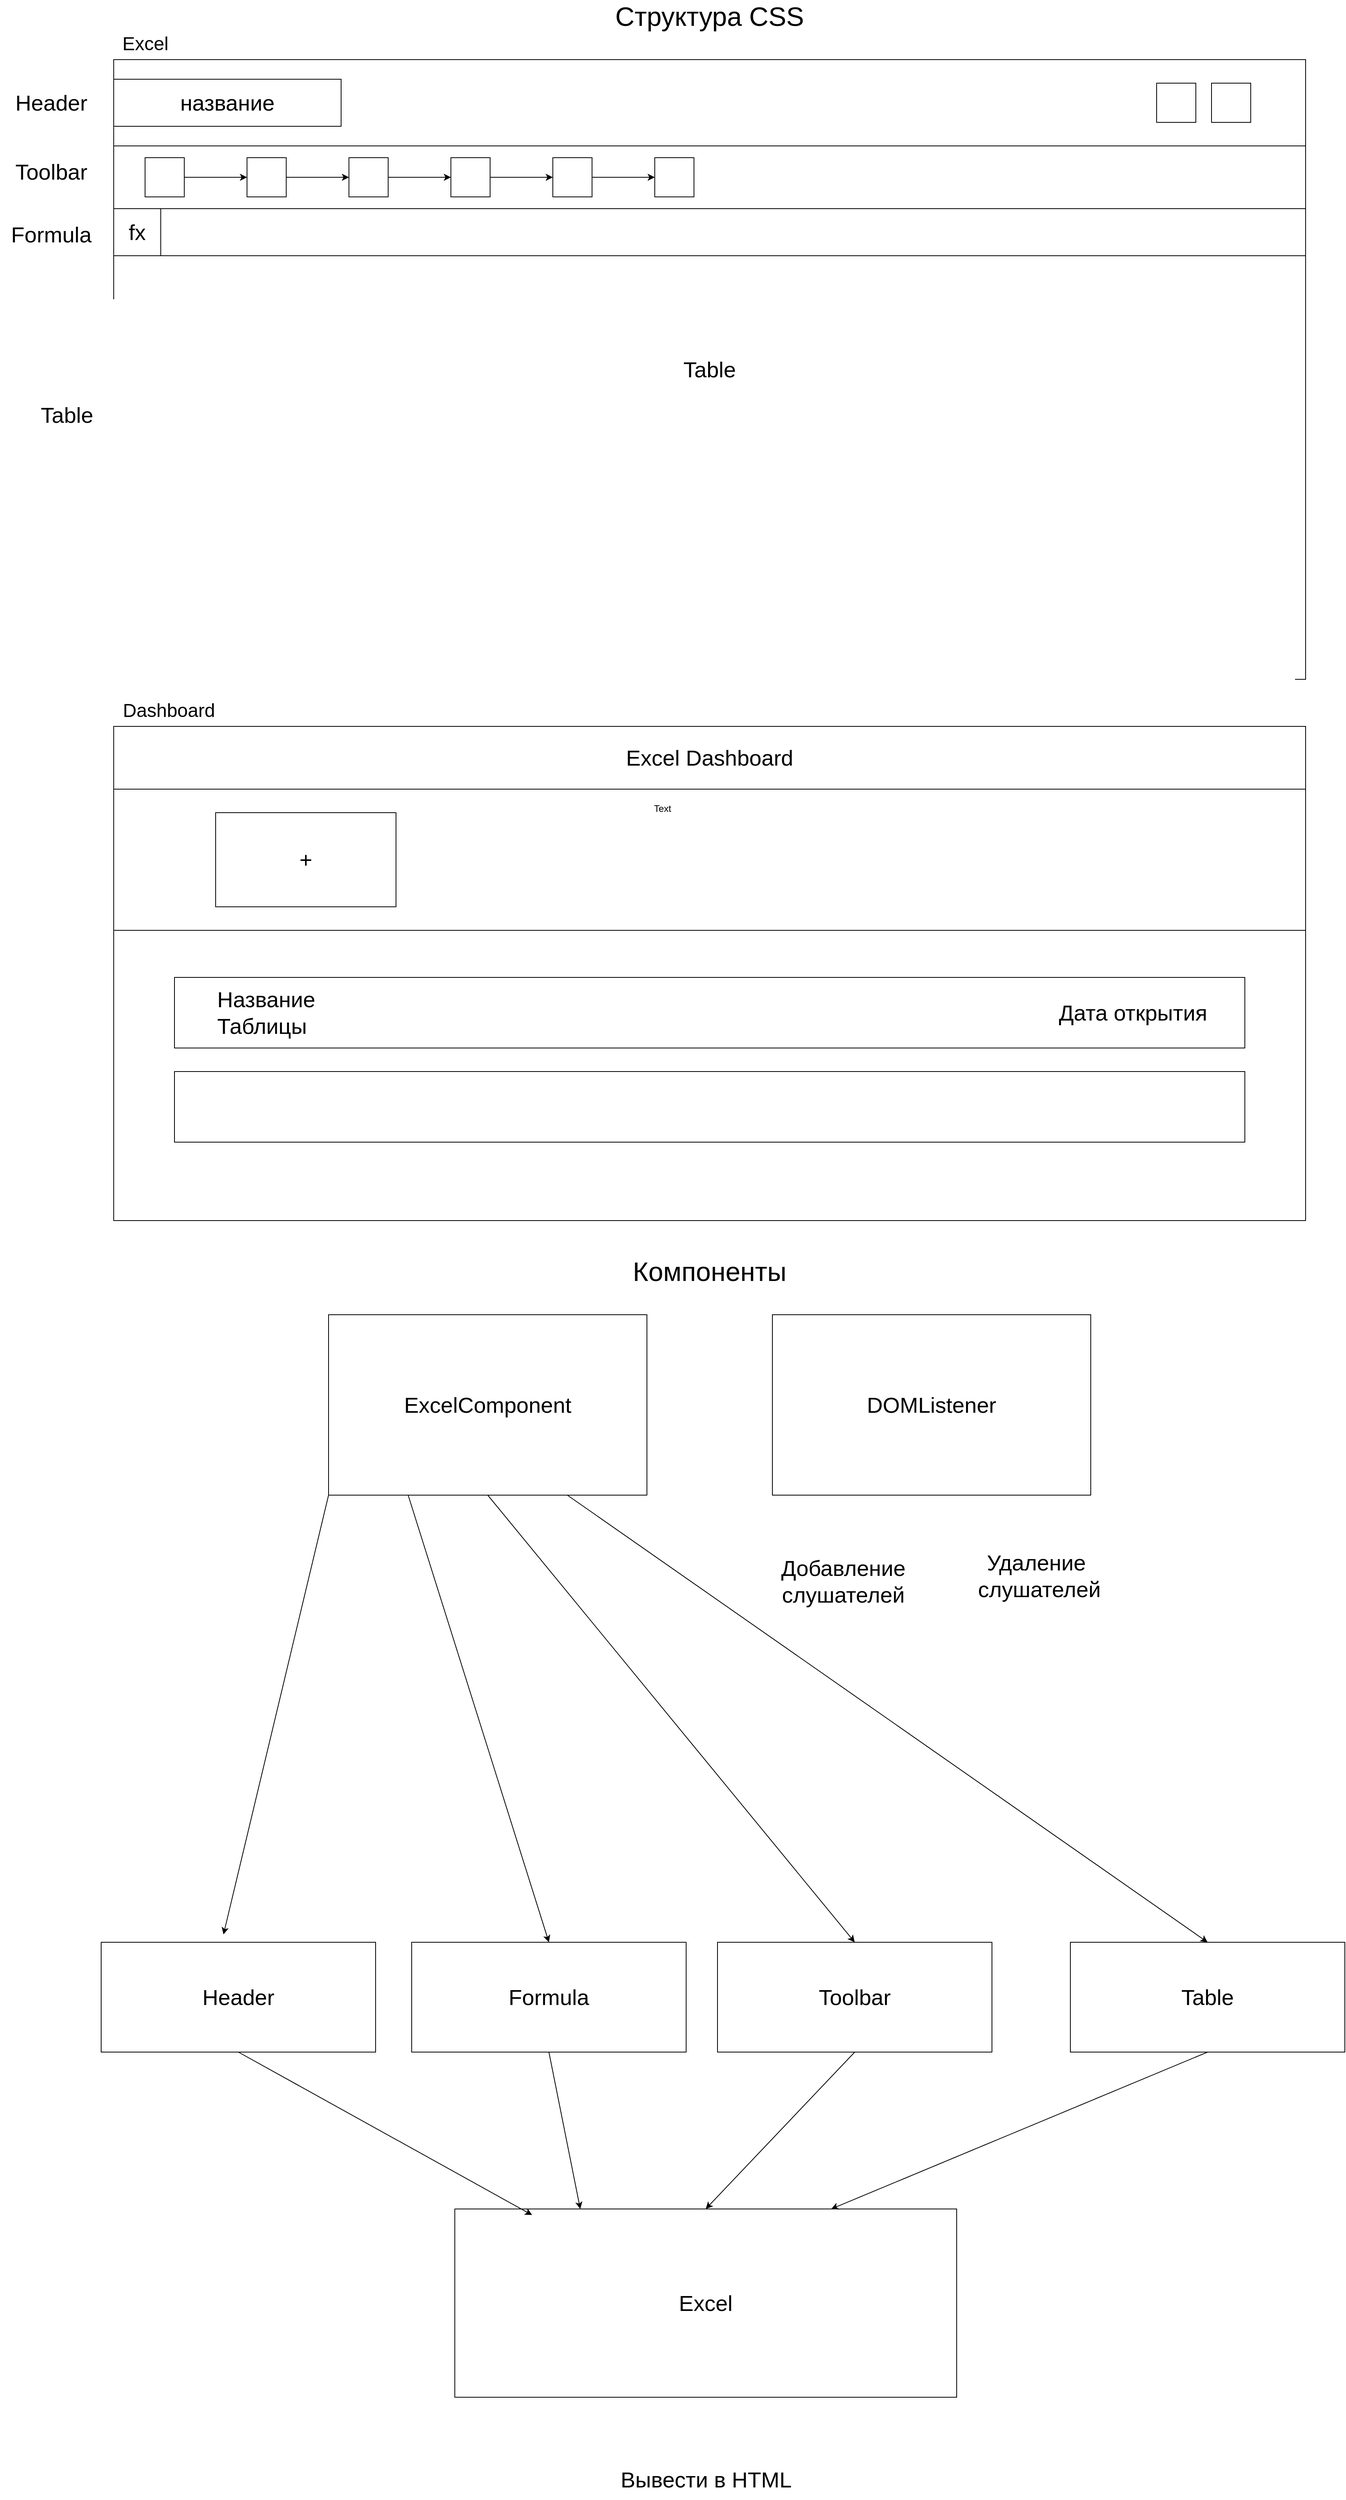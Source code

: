 <mxfile version="24.7.17">
  <diagram name="Страница — 1" id="pETxjT7mwpnIu_nuPi2U">
    <mxGraphModel dx="3644" dy="2427" grid="1" gridSize="10" guides="1" tooltips="1" connect="1" arrows="1" fold="1" page="1" pageScale="1" pageWidth="827" pageHeight="1169" math="0" shadow="0">
      <root>
        <mxCell id="0" />
        <mxCell id="1" parent="0" />
        <mxCell id="14c2O7PuD31gTfwQ0sOX-1" value="&lt;font style=&quot;font-size: 28px;&quot;&gt;Table&lt;/font&gt;" style="rounded=0;whiteSpace=wrap;html=1;" vertex="1" parent="1">
          <mxGeometry x="80" y="80" width="1520" height="790" as="geometry" />
        </mxCell>
        <mxCell id="14c2O7PuD31gTfwQ0sOX-3" value="" style="rounded=0;whiteSpace=wrap;html=1;" vertex="1" parent="1">
          <mxGeometry x="80" y="80" width="1520" height="110" as="geometry" />
        </mxCell>
        <mxCell id="14c2O7PuD31gTfwQ0sOX-4" value="название" style="rounded=0;whiteSpace=wrap;html=1;fontSize=28;" vertex="1" parent="1">
          <mxGeometry x="80" y="105" width="290" height="60" as="geometry" />
        </mxCell>
        <mxCell id="14c2O7PuD31gTfwQ0sOX-5" value="" style="whiteSpace=wrap;html=1;aspect=fixed;" vertex="1" parent="1">
          <mxGeometry x="1410" y="110" width="50" height="50" as="geometry" />
        </mxCell>
        <mxCell id="14c2O7PuD31gTfwQ0sOX-6" value="" style="whiteSpace=wrap;html=1;aspect=fixed;" vertex="1" parent="1">
          <mxGeometry x="1480" y="110" width="50" height="50" as="geometry" />
        </mxCell>
        <mxCell id="14c2O7PuD31gTfwQ0sOX-7" value="" style="rounded=0;whiteSpace=wrap;html=1;" vertex="1" parent="1">
          <mxGeometry x="80" y="190" width="1520" height="80" as="geometry" />
        </mxCell>
        <mxCell id="14c2O7PuD31gTfwQ0sOX-11" value="" style="edgeStyle=orthogonalEdgeStyle;rounded=0;orthogonalLoop=1;jettySize=auto;html=1;" edge="1" parent="1" source="14c2O7PuD31gTfwQ0sOX-8" target="14c2O7PuD31gTfwQ0sOX-10">
          <mxGeometry relative="1" as="geometry" />
        </mxCell>
        <mxCell id="14c2O7PuD31gTfwQ0sOX-8" value="" style="whiteSpace=wrap;html=1;aspect=fixed;" vertex="1" parent="1">
          <mxGeometry x="120" y="205" width="50" height="50" as="geometry" />
        </mxCell>
        <mxCell id="14c2O7PuD31gTfwQ0sOX-13" value="" style="edgeStyle=orthogonalEdgeStyle;rounded=0;orthogonalLoop=1;jettySize=auto;html=1;" edge="1" parent="1" source="14c2O7PuD31gTfwQ0sOX-10" target="14c2O7PuD31gTfwQ0sOX-12">
          <mxGeometry relative="1" as="geometry" />
        </mxCell>
        <mxCell id="14c2O7PuD31gTfwQ0sOX-10" value="" style="whiteSpace=wrap;html=1;aspect=fixed;" vertex="1" parent="1">
          <mxGeometry x="250" y="205" width="50" height="50" as="geometry" />
        </mxCell>
        <mxCell id="14c2O7PuD31gTfwQ0sOX-15" value="" style="edgeStyle=orthogonalEdgeStyle;rounded=0;orthogonalLoop=1;jettySize=auto;html=1;" edge="1" parent="1" source="14c2O7PuD31gTfwQ0sOX-12" target="14c2O7PuD31gTfwQ0sOX-14">
          <mxGeometry relative="1" as="geometry" />
        </mxCell>
        <mxCell id="14c2O7PuD31gTfwQ0sOX-12" value="" style="whiteSpace=wrap;html=1;aspect=fixed;" vertex="1" parent="1">
          <mxGeometry x="380" y="205" width="50" height="50" as="geometry" />
        </mxCell>
        <mxCell id="14c2O7PuD31gTfwQ0sOX-17" value="" style="edgeStyle=orthogonalEdgeStyle;rounded=0;orthogonalLoop=1;jettySize=auto;html=1;" edge="1" parent="1" source="14c2O7PuD31gTfwQ0sOX-14" target="14c2O7PuD31gTfwQ0sOX-16">
          <mxGeometry relative="1" as="geometry" />
        </mxCell>
        <mxCell id="14c2O7PuD31gTfwQ0sOX-14" value="" style="whiteSpace=wrap;html=1;aspect=fixed;" vertex="1" parent="1">
          <mxGeometry x="510" y="205" width="50" height="50" as="geometry" />
        </mxCell>
        <mxCell id="14c2O7PuD31gTfwQ0sOX-19" value="" style="edgeStyle=orthogonalEdgeStyle;rounded=0;orthogonalLoop=1;jettySize=auto;html=1;" edge="1" parent="1" source="14c2O7PuD31gTfwQ0sOX-16" target="14c2O7PuD31gTfwQ0sOX-18">
          <mxGeometry relative="1" as="geometry" />
        </mxCell>
        <mxCell id="14c2O7PuD31gTfwQ0sOX-16" value="" style="whiteSpace=wrap;html=1;aspect=fixed;" vertex="1" parent="1">
          <mxGeometry x="640" y="205" width="50" height="50" as="geometry" />
        </mxCell>
        <mxCell id="14c2O7PuD31gTfwQ0sOX-18" value="" style="whiteSpace=wrap;html=1;aspect=fixed;" vertex="1" parent="1">
          <mxGeometry x="770" y="205" width="50" height="50" as="geometry" />
        </mxCell>
        <mxCell id="14c2O7PuD31gTfwQ0sOX-20" value="" style="rounded=0;whiteSpace=wrap;html=1;" vertex="1" parent="1">
          <mxGeometry x="80" y="270" width="1520" height="60" as="geometry" />
        </mxCell>
        <mxCell id="14c2O7PuD31gTfwQ0sOX-21" value="&lt;font style=&quot;font-size: 28px;&quot;&gt;fx&lt;/font&gt;" style="whiteSpace=wrap;html=1;aspect=fixed;" vertex="1" parent="1">
          <mxGeometry x="80" y="270" width="60" height="60" as="geometry" />
        </mxCell>
        <mxCell id="14c2O7PuD31gTfwQ0sOX-22" value="" style="rounded=0;whiteSpace=wrap;html=1;" vertex="1" parent="1">
          <mxGeometry x="80" y="930" width="1520" height="630" as="geometry" />
        </mxCell>
        <mxCell id="14c2O7PuD31gTfwQ0sOX-25" value="&lt;span style=&quot;font-size: 24px;&quot;&gt;Dashboard&lt;/span&gt;" style="text;html=1;align=center;verticalAlign=middle;resizable=0;points=[];autosize=1;strokeColor=none;fillColor=none;" vertex="1" parent="1">
          <mxGeometry x="80" y="890" width="140" height="40" as="geometry" />
        </mxCell>
        <mxCell id="14c2O7PuD31gTfwQ0sOX-26" value="Excel" style="text;html=1;align=center;verticalAlign=middle;resizable=0;points=[];autosize=1;strokeColor=none;fillColor=none;fontSize=24;" vertex="1" parent="1">
          <mxGeometry x="80" y="40" width="80" height="40" as="geometry" />
        </mxCell>
        <mxCell id="14c2O7PuD31gTfwQ0sOX-27" value="Excel Dashboard" style="rounded=0;whiteSpace=wrap;html=1;fontSize=28;" vertex="1" parent="1">
          <mxGeometry x="80" y="930" width="1520" height="80" as="geometry" />
        </mxCell>
        <mxCell id="14c2O7PuD31gTfwQ0sOX-29" value="" style="rounded=0;whiteSpace=wrap;html=1;" vertex="1" parent="1">
          <mxGeometry x="80" y="1010" width="1520" height="180" as="geometry" />
        </mxCell>
        <mxCell id="14c2O7PuD31gTfwQ0sOX-31" value="+" style="rounded=0;whiteSpace=wrap;html=1;fontSize=28;" vertex="1" parent="1">
          <mxGeometry x="210" y="1040" width="230" height="120" as="geometry" />
        </mxCell>
        <mxCell id="14c2O7PuD31gTfwQ0sOX-32" value="" style="rounded=0;whiteSpace=wrap;html=1;fontSize=28;" vertex="1" parent="1">
          <mxGeometry x="157.5" y="1250" width="1365" height="90" as="geometry" />
        </mxCell>
        <mxCell id="14c2O7PuD31gTfwQ0sOX-33" value="Text" style="text;html=1;align=center;verticalAlign=middle;whiteSpace=wrap;rounded=0;" vertex="1" parent="1">
          <mxGeometry x="750" y="1020" width="60" height="30" as="geometry" />
        </mxCell>
        <mxCell id="14c2O7PuD31gTfwQ0sOX-34" value="Название&amp;nbsp;&lt;br&gt;Таблицы" style="text;html=1;align=left;verticalAlign=middle;whiteSpace=wrap;rounded=0;fontSize=28;" vertex="1" parent="1">
          <mxGeometry x="210" y="1280" width="60" height="30" as="geometry" />
        </mxCell>
        <mxCell id="14c2O7PuD31gTfwQ0sOX-35" value="Дата открытия" style="text;html=1;align=center;verticalAlign=middle;whiteSpace=wrap;rounded=0;fontSize=28;" vertex="1" parent="1">
          <mxGeometry x="1260" y="1280" width="240" height="30" as="geometry" />
        </mxCell>
        <mxCell id="14c2O7PuD31gTfwQ0sOX-37" value="" style="rounded=0;whiteSpace=wrap;html=1;fontSize=28;" vertex="1" parent="1">
          <mxGeometry x="157.5" y="1370" width="1365" height="90" as="geometry" />
        </mxCell>
        <mxCell id="14c2O7PuD31gTfwQ0sOX-41" value="&lt;span style=&quot;font-size: 28px;&quot;&gt;Header&lt;/span&gt;" style="text;html=1;align=center;verticalAlign=middle;resizable=0;points=[];autosize=1;strokeColor=none;fillColor=none;fontSize=28;" vertex="1" parent="1">
          <mxGeometry x="-60" y="110" width="120" height="50" as="geometry" />
        </mxCell>
        <mxCell id="14c2O7PuD31gTfwQ0sOX-42" value="&lt;font style=&quot;font-size: 28px;&quot;&gt;Toolbar&lt;/font&gt;" style="text;html=1;align=center;verticalAlign=middle;resizable=0;points=[];autosize=1;strokeColor=none;fillColor=none;" vertex="1" parent="1">
          <mxGeometry x="-60" y="198" width="120" height="50" as="geometry" />
        </mxCell>
        <mxCell id="14c2O7PuD31gTfwQ0sOX-43" value="&lt;font style=&quot;font-size: 28px;&quot;&gt;Formula&lt;/font&gt;" style="text;html=1;align=center;verticalAlign=middle;resizable=0;points=[];autosize=1;strokeColor=none;fillColor=none;" vertex="1" parent="1">
          <mxGeometry x="-65" y="278" width="130" height="50" as="geometry" />
        </mxCell>
        <mxCell id="14c2O7PuD31gTfwQ0sOX-44" value="&lt;font style=&quot;font-size: 28px;&quot;&gt;Table&lt;/font&gt;" style="text;html=1;align=center;verticalAlign=middle;resizable=0;points=[];autosize=1;strokeColor=none;fillColor=none;" vertex="1" parent="1">
          <mxGeometry x="-25" y="508" width="90" height="50" as="geometry" />
        </mxCell>
        <mxCell id="14c2O7PuD31gTfwQ0sOX-46" value="Структура CSS" style="text;html=1;align=center;verticalAlign=middle;whiteSpace=wrap;rounded=0;fontSize=34;" vertex="1" parent="1">
          <mxGeometry x="525" y="10" width="630" height="30" as="geometry" />
        </mxCell>
        <mxCell id="14c2O7PuD31gTfwQ0sOX-48" value="Компоненты" style="text;html=1;align=center;verticalAlign=middle;whiteSpace=wrap;rounded=0;fontSize=34;" vertex="1" parent="1">
          <mxGeometry x="525" y="1610" width="630" height="30" as="geometry" />
        </mxCell>
        <mxCell id="14c2O7PuD31gTfwQ0sOX-49" value="Header" style="rounded=0;whiteSpace=wrap;html=1;fontSize=28;" vertex="1" parent="1">
          <mxGeometry x="64" y="2480" width="350" height="140" as="geometry" />
        </mxCell>
        <mxCell id="14c2O7PuD31gTfwQ0sOX-50" value="Formula" style="rounded=0;whiteSpace=wrap;html=1;fontSize=28;" vertex="1" parent="1">
          <mxGeometry x="460" y="2480" width="350" height="140" as="geometry" />
        </mxCell>
        <mxCell id="14c2O7PuD31gTfwQ0sOX-51" value="Toolbar" style="rounded=0;whiteSpace=wrap;html=1;fontSize=28;" vertex="1" parent="1">
          <mxGeometry x="850" y="2480" width="350" height="140" as="geometry" />
        </mxCell>
        <mxCell id="14c2O7PuD31gTfwQ0sOX-52" value="Table" style="rounded=0;whiteSpace=wrap;html=1;fontSize=28;" vertex="1" parent="1">
          <mxGeometry x="1300" y="2480" width="350" height="140" as="geometry" />
        </mxCell>
        <mxCell id="14c2O7PuD31gTfwQ0sOX-54" value="ExcelComponent" style="rounded=0;whiteSpace=wrap;html=1;fontSize=28;" vertex="1" parent="1">
          <mxGeometry x="354" y="1680" width="406" height="230" as="geometry" />
        </mxCell>
        <mxCell id="14c2O7PuD31gTfwQ0sOX-55" value="DOMListener" style="rounded=0;whiteSpace=wrap;html=1;fontSize=28;" vertex="1" parent="1">
          <mxGeometry x="920" y="1680" width="406" height="230" as="geometry" />
        </mxCell>
        <mxCell id="14c2O7PuD31gTfwQ0sOX-56" value="&lt;font style=&quot;font-size: 28px;&quot;&gt;Добавление&lt;br&gt;слушателей&lt;/font&gt;" style="text;html=1;align=center;verticalAlign=middle;resizable=0;points=[];autosize=1;strokeColor=none;fillColor=none;" vertex="1" parent="1">
          <mxGeometry x="920" y="1980" width="180" height="80" as="geometry" />
        </mxCell>
        <mxCell id="14c2O7PuD31gTfwQ0sOX-57" value="&lt;font style=&quot;font-size: 28px;&quot;&gt;Удаление&amp;nbsp;&lt;br&gt;слушателей&lt;/font&gt;" style="text;html=1;align=center;verticalAlign=middle;resizable=0;points=[];autosize=1;strokeColor=none;fillColor=none;" vertex="1" parent="1">
          <mxGeometry x="1170" y="1973" width="180" height="80" as="geometry" />
        </mxCell>
        <mxCell id="14c2O7PuD31gTfwQ0sOX-58" value="" style="endArrow=classic;html=1;rounded=0;exitX=0;exitY=1;exitDx=0;exitDy=0;" edge="1" parent="1" source="14c2O7PuD31gTfwQ0sOX-54">
          <mxGeometry width="50" height="50" relative="1" as="geometry">
            <mxPoint x="360" y="1920" as="sourcePoint" />
            <mxPoint x="220" y="2470" as="targetPoint" />
          </mxGeometry>
        </mxCell>
        <mxCell id="14c2O7PuD31gTfwQ0sOX-62" value="" style="endArrow=classic;html=1;rounded=0;entryX=0.5;entryY=0;entryDx=0;entryDy=0;exitX=0.25;exitY=1;exitDx=0;exitDy=0;" edge="1" parent="1" source="14c2O7PuD31gTfwQ0sOX-54" target="14c2O7PuD31gTfwQ0sOX-50">
          <mxGeometry width="50" height="50" relative="1" as="geometry">
            <mxPoint x="440" y="1980" as="sourcePoint" />
            <mxPoint x="490" y="1930" as="targetPoint" />
            <Array as="points" />
          </mxGeometry>
        </mxCell>
        <mxCell id="14c2O7PuD31gTfwQ0sOX-64" value="" style="endArrow=classic;html=1;rounded=0;entryX=0.5;entryY=0;entryDx=0;entryDy=0;exitX=0.5;exitY=1;exitDx=0;exitDy=0;" edge="1" parent="1" source="14c2O7PuD31gTfwQ0sOX-54" target="14c2O7PuD31gTfwQ0sOX-51">
          <mxGeometry width="50" height="50" relative="1" as="geometry">
            <mxPoint x="410" y="1850" as="sourcePoint" />
            <mxPoint x="460" y="1800" as="targetPoint" />
          </mxGeometry>
        </mxCell>
        <mxCell id="14c2O7PuD31gTfwQ0sOX-65" value="" style="endArrow=classic;html=1;rounded=0;entryX=0.5;entryY=0;entryDx=0;entryDy=0;exitX=0.75;exitY=1;exitDx=0;exitDy=0;" edge="1" parent="1" source="14c2O7PuD31gTfwQ0sOX-54" target="14c2O7PuD31gTfwQ0sOX-52">
          <mxGeometry width="50" height="50" relative="1" as="geometry">
            <mxPoint x="410" y="1850" as="sourcePoint" />
            <mxPoint x="460" y="1800" as="targetPoint" />
          </mxGeometry>
        </mxCell>
        <mxCell id="14c2O7PuD31gTfwQ0sOX-66" value="Excel" style="rounded=0;whiteSpace=wrap;html=1;fontSize=28;" vertex="1" parent="1">
          <mxGeometry x="515" y="2820" width="640" height="240" as="geometry" />
        </mxCell>
        <mxCell id="14c2O7PuD31gTfwQ0sOX-67" value="" style="endArrow=classic;html=1;rounded=0;exitX=0.5;exitY=1;exitDx=0;exitDy=0;entryX=0.154;entryY=0.032;entryDx=0;entryDy=0;entryPerimeter=0;" edge="1" parent="1" source="14c2O7PuD31gTfwQ0sOX-49" target="14c2O7PuD31gTfwQ0sOX-66">
          <mxGeometry width="50" height="50" relative="1" as="geometry">
            <mxPoint x="410" y="2400" as="sourcePoint" />
            <mxPoint x="460" y="2350" as="targetPoint" />
          </mxGeometry>
        </mxCell>
        <mxCell id="14c2O7PuD31gTfwQ0sOX-68" value="" style="endArrow=classic;html=1;rounded=0;exitX=0.5;exitY=1;exitDx=0;exitDy=0;entryX=0.25;entryY=0;entryDx=0;entryDy=0;" edge="1" parent="1" source="14c2O7PuD31gTfwQ0sOX-50" target="14c2O7PuD31gTfwQ0sOX-66">
          <mxGeometry width="50" height="50" relative="1" as="geometry">
            <mxPoint x="410" y="2400" as="sourcePoint" />
            <mxPoint x="460" y="2350" as="targetPoint" />
          </mxGeometry>
        </mxCell>
        <mxCell id="14c2O7PuD31gTfwQ0sOX-69" value="" style="endArrow=classic;html=1;rounded=0;exitX=0.5;exitY=1;exitDx=0;exitDy=0;entryX=0.5;entryY=0;entryDx=0;entryDy=0;" edge="1" parent="1" source="14c2O7PuD31gTfwQ0sOX-51" target="14c2O7PuD31gTfwQ0sOX-66">
          <mxGeometry width="50" height="50" relative="1" as="geometry">
            <mxPoint x="410" y="2400" as="sourcePoint" />
            <mxPoint x="460" y="2350" as="targetPoint" />
          </mxGeometry>
        </mxCell>
        <mxCell id="14c2O7PuD31gTfwQ0sOX-70" value="" style="endArrow=classic;html=1;rounded=0;exitX=0.5;exitY=1;exitDx=0;exitDy=0;entryX=0.75;entryY=0;entryDx=0;entryDy=0;" edge="1" parent="1" source="14c2O7PuD31gTfwQ0sOX-52" target="14c2O7PuD31gTfwQ0sOX-66">
          <mxGeometry width="50" height="50" relative="1" as="geometry">
            <mxPoint x="410" y="2400" as="sourcePoint" />
            <mxPoint x="400" y="2410" as="targetPoint" />
          </mxGeometry>
        </mxCell>
        <mxCell id="14c2O7PuD31gTfwQ0sOX-71" value="Вывести в HTML" style="text;html=1;align=center;verticalAlign=middle;resizable=0;points=[];autosize=1;strokeColor=none;fillColor=none;fontSize=28;" vertex="1" parent="1">
          <mxGeometry x="715" y="3140" width="240" height="50" as="geometry" />
        </mxCell>
      </root>
    </mxGraphModel>
  </diagram>
</mxfile>
